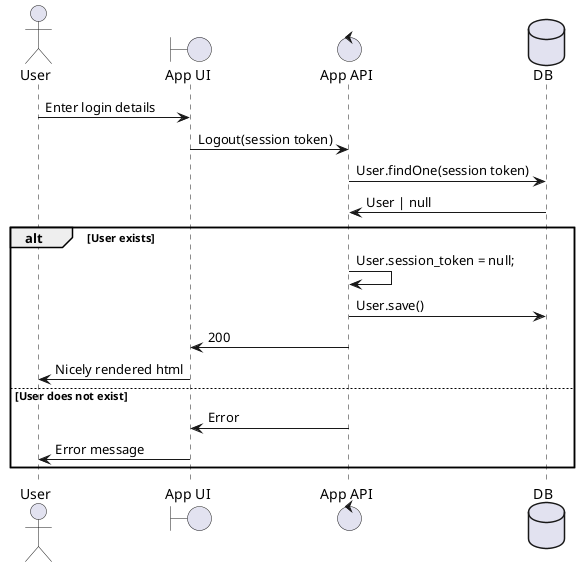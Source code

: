 @startuml

Actor User
Boundary "App UI"
Control "App API"
Database "DB"

User -> "App UI" : Enter login details
"App UI" -> "App API" : Logout(session token)

"App API" -> "DB" : User.findOne(session token)
"App API" <- "DB" : User | null

alt User exists
"App API" -> "App API" : User.session_token = null;
"App API" -> "DB" : User.save()
"App UI" <- "App API" : 200
"User" <- "App UI" : Nicely rendered html
else User does not exist
"App UI" <- "App API" : Error
"User" <- "App UI" : Error message
end

@enduml
